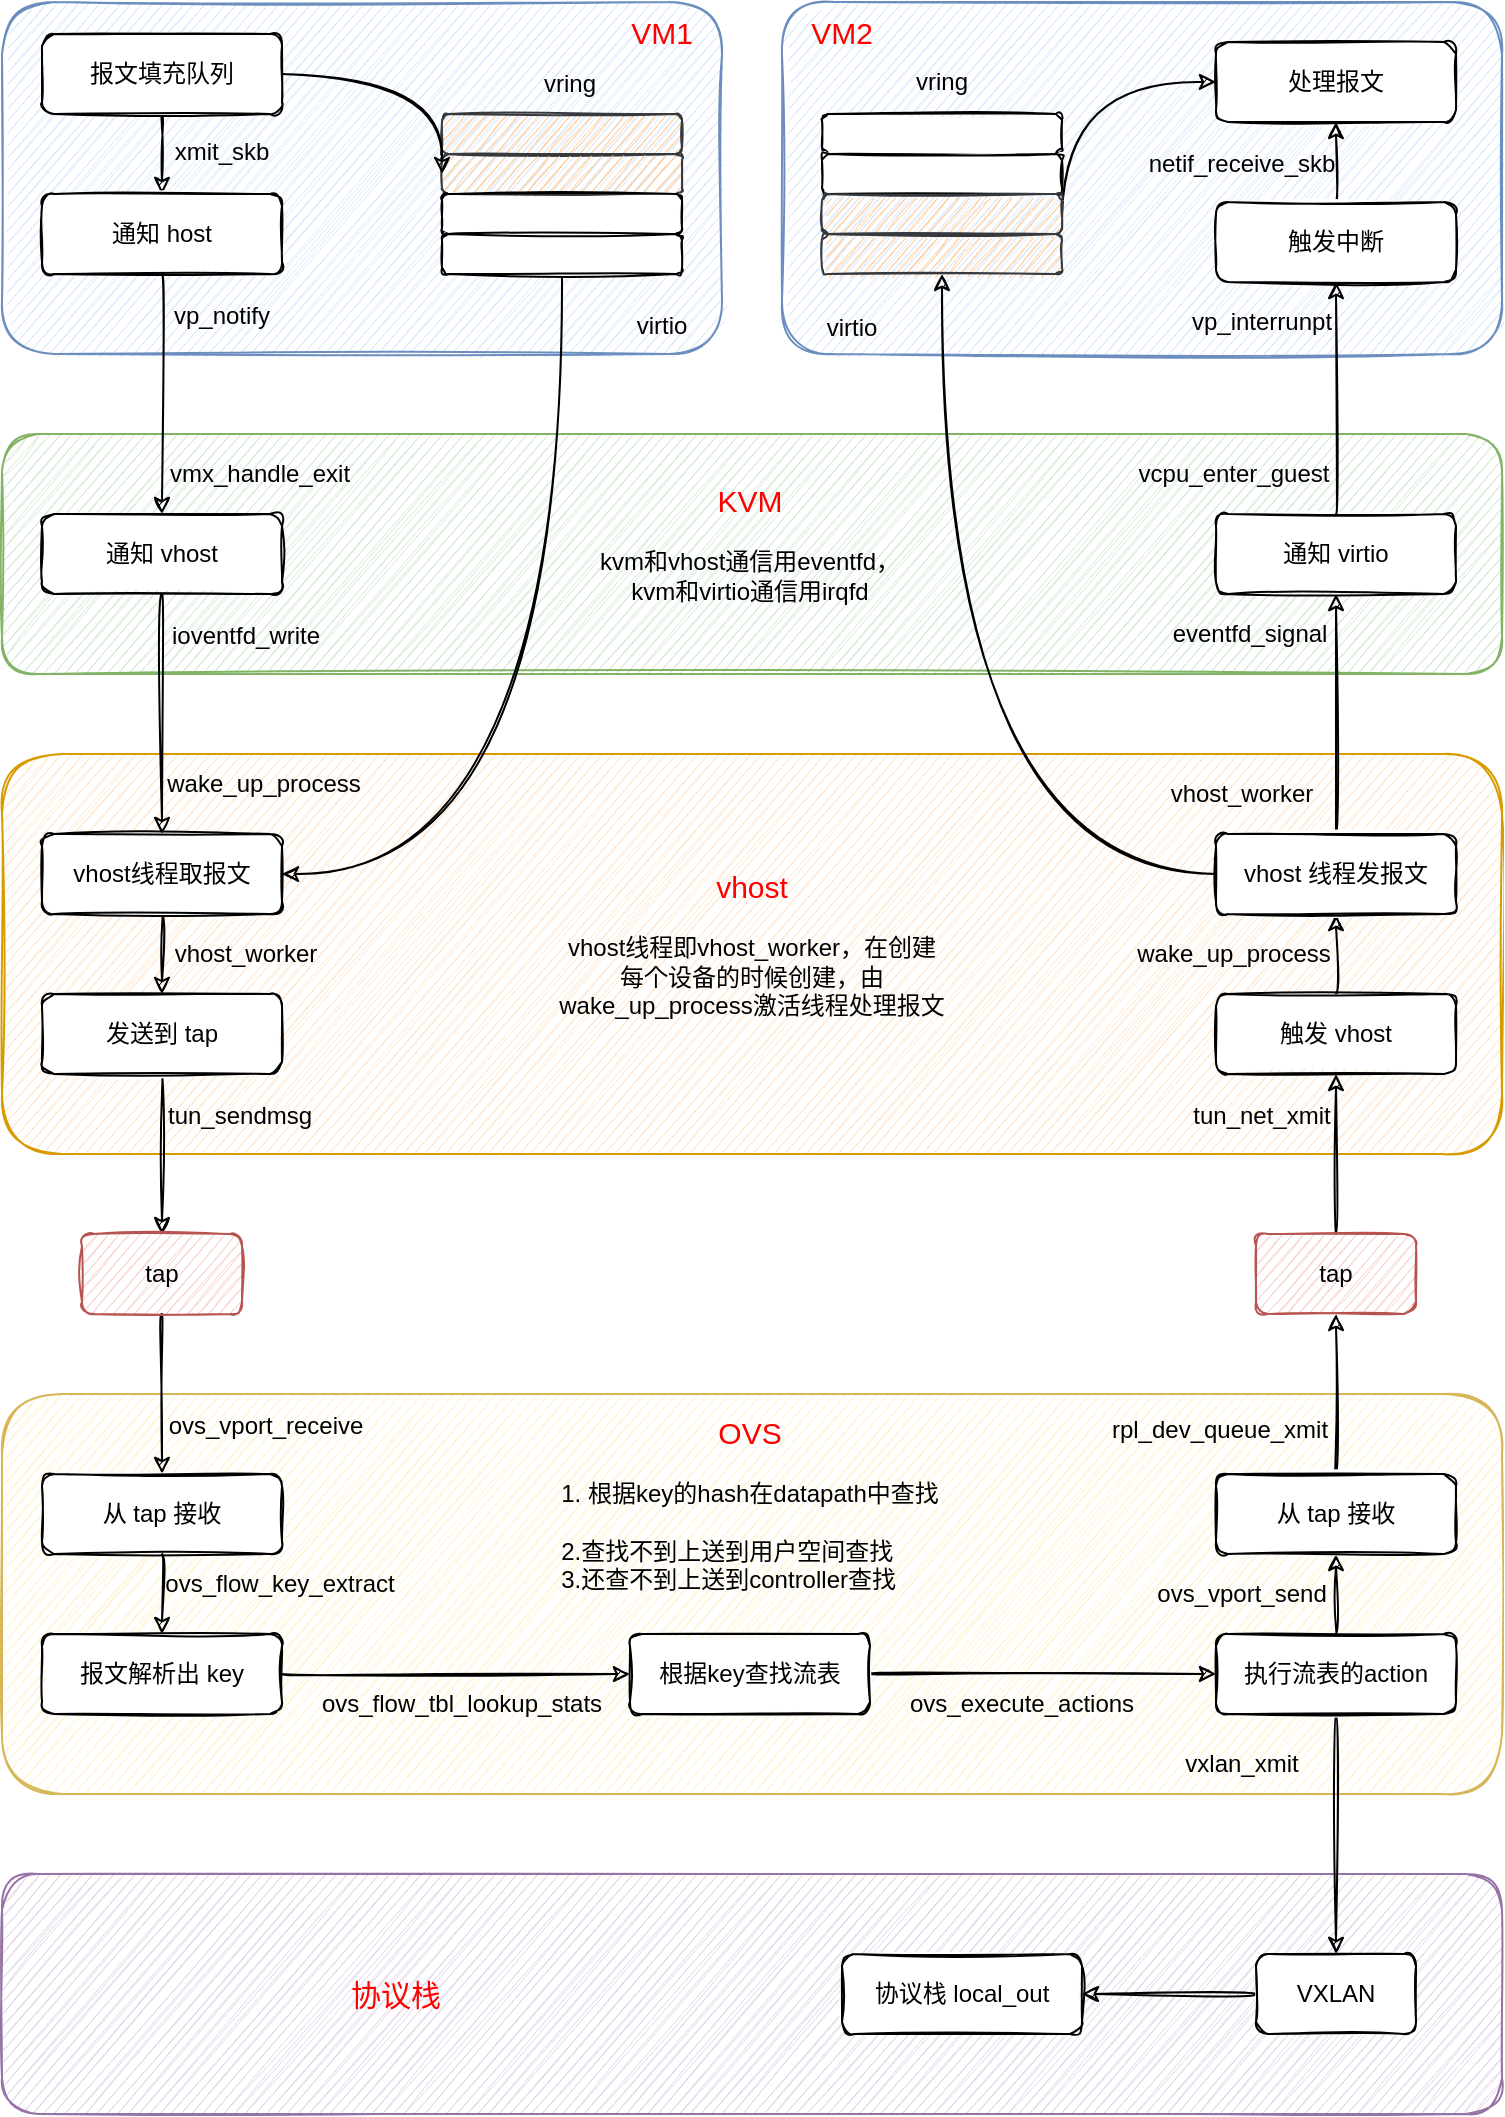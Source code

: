<mxfile version="15.9.4" type="github">
  <diagram id="g8te5oPi9ZXhJIPehppG" name="Page-1">
    <mxGraphModel dx="1422" dy="762" grid="1" gridSize="10" guides="1" tooltips="1" connect="1" arrows="1" fold="1" page="1" pageScale="1" pageWidth="827" pageHeight="1169" math="0" shadow="0">
      <root>
        <mxCell id="0" />
        <mxCell id="1" parent="0" />
        <mxCell id="GQ-dvTlJsdlPZqajyjdu-95" value="" style="rounded=1;whiteSpace=wrap;html=1;fontSize=15;fillColor=#e1d5e7;strokeColor=#9673a6;sketch=1;" parent="1" vertex="1">
          <mxGeometry x="100" y="1480" width="750" height="120" as="geometry" />
        </mxCell>
        <mxCell id="GQ-dvTlJsdlPZqajyjdu-33" value="" style="rounded=1;whiteSpace=wrap;html=1;fillColor=#fff2cc;strokeColor=#d6b656;sketch=1;" parent="1" vertex="1">
          <mxGeometry x="100" y="1240" width="750" height="200" as="geometry" />
        </mxCell>
        <mxCell id="GQ-dvTlJsdlPZqajyjdu-26" value="" style="rounded=1;whiteSpace=wrap;html=1;fillColor=#ffe6cc;strokeColor=#d79b00;sketch=1;" parent="1" vertex="1">
          <mxGeometry x="100" y="920" width="750" height="200" as="geometry" />
        </mxCell>
        <mxCell id="GQ-dvTlJsdlPZqajyjdu-16" value="" style="rounded=1;whiteSpace=wrap;html=1;fillColor=#d5e8d4;strokeColor=#82b366;sketch=1;" parent="1" vertex="1">
          <mxGeometry x="100" y="760" width="750" height="120" as="geometry" />
        </mxCell>
        <mxCell id="GQ-dvTlJsdlPZqajyjdu-11" value="" style="rounded=1;whiteSpace=wrap;html=1;fillColor=#dae8fc;strokeColor=#6c8ebf;sketch=1;" parent="1" vertex="1">
          <mxGeometry x="100" y="544" width="360" height="176" as="geometry" />
        </mxCell>
        <mxCell id="GQ-dvTlJsdlPZqajyjdu-4" style="edgeStyle=orthogonalEdgeStyle;rounded=1;orthogonalLoop=1;jettySize=auto;html=1;exitX=0.5;exitY=1;exitDx=0;exitDy=0;sketch=1;curved=1;" parent="1" source="GQ-dvTlJsdlPZqajyjdu-2" target="GQ-dvTlJsdlPZqajyjdu-3" edge="1">
          <mxGeometry relative="1" as="geometry" />
        </mxCell>
        <mxCell id="GQ-dvTlJsdlPZqajyjdu-2" value="报文填充队列" style="rounded=1;whiteSpace=wrap;html=1;sketch=1;" parent="1" vertex="1">
          <mxGeometry x="120" y="560" width="120" height="40" as="geometry" />
        </mxCell>
        <mxCell id="GQ-dvTlJsdlPZqajyjdu-21" style="edgeStyle=none;rounded=1;orthogonalLoop=1;jettySize=auto;html=1;exitX=0.5;exitY=1;exitDx=0;exitDy=0;sketch=1;curved=1;" parent="1" source="GQ-dvTlJsdlPZqajyjdu-3" target="GQ-dvTlJsdlPZqajyjdu-13" edge="1">
          <mxGeometry relative="1" as="geometry" />
        </mxCell>
        <mxCell id="GQ-dvTlJsdlPZqajyjdu-3" value="通知 host" style="rounded=1;whiteSpace=wrap;html=1;sketch=1;" parent="1" vertex="1">
          <mxGeometry x="120" y="640" width="120" height="40" as="geometry" />
        </mxCell>
        <mxCell id="GQ-dvTlJsdlPZqajyjdu-5" value="xmit_skb" style="text;html=1;strokeColor=none;fillColor=none;align=center;verticalAlign=middle;whiteSpace=wrap;rounded=1;sketch=1;" parent="1" vertex="1">
          <mxGeometry x="180" y="604" width="60" height="30" as="geometry" />
        </mxCell>
        <mxCell id="GQ-dvTlJsdlPZqajyjdu-7" value="" style="rounded=1;whiteSpace=wrap;html=1;fillColor=#ffcc99;strokeColor=#36393d;sketch=1;" parent="1" vertex="1">
          <mxGeometry x="320" y="600" width="120" height="20" as="geometry" />
        </mxCell>
        <mxCell id="GQ-dvTlJsdlPZqajyjdu-8" value="" style="rounded=1;whiteSpace=wrap;html=1;fillColor=#ffcc99;strokeColor=#36393d;sketch=1;" parent="1" vertex="1">
          <mxGeometry x="320" y="620" width="120" height="20" as="geometry" />
        </mxCell>
        <mxCell id="GQ-dvTlJsdlPZqajyjdu-9" value="" style="rounded=1;whiteSpace=wrap;html=1;sketch=1;" parent="1" vertex="1">
          <mxGeometry x="320" y="640" width="120" height="20" as="geometry" />
        </mxCell>
        <mxCell id="GQ-dvTlJsdlPZqajyjdu-85" style="edgeStyle=orthogonalEdgeStyle;rounded=1;orthogonalLoop=1;jettySize=auto;html=1;exitX=0.5;exitY=1;exitDx=0;exitDy=0;entryX=1;entryY=0.5;entryDx=0;entryDy=0;fontSize=12;sketch=1;curved=1;" parent="1" source="GQ-dvTlJsdlPZqajyjdu-10" target="GQ-dvTlJsdlPZqajyjdu-14" edge="1">
          <mxGeometry relative="1" as="geometry" />
        </mxCell>
        <mxCell id="GQ-dvTlJsdlPZqajyjdu-10" value="" style="rounded=1;whiteSpace=wrap;html=1;sketch=1;" parent="1" vertex="1">
          <mxGeometry x="320" y="660" width="120" height="20" as="geometry" />
        </mxCell>
        <mxCell id="GQ-dvTlJsdlPZqajyjdu-24" style="edgeStyle=none;rounded=1;orthogonalLoop=1;jettySize=auto;html=1;exitX=0.5;exitY=1;exitDx=0;exitDy=0;sketch=1;curved=1;" parent="1" source="GQ-dvTlJsdlPZqajyjdu-13" target="GQ-dvTlJsdlPZqajyjdu-14" edge="1">
          <mxGeometry relative="1" as="geometry" />
        </mxCell>
        <mxCell id="GQ-dvTlJsdlPZqajyjdu-13" value="通知 vhost" style="rounded=1;whiteSpace=wrap;html=1;sketch=1;" parent="1" vertex="1">
          <mxGeometry x="120" y="800" width="120" height="40" as="geometry" />
        </mxCell>
        <mxCell id="GQ-dvTlJsdlPZqajyjdu-25" value="" style="edgeStyle=none;rounded=1;orthogonalLoop=1;jettySize=auto;html=1;sketch=1;curved=1;" parent="1" source="GQ-dvTlJsdlPZqajyjdu-14" target="GQ-dvTlJsdlPZqajyjdu-15" edge="1">
          <mxGeometry relative="1" as="geometry" />
        </mxCell>
        <mxCell id="GQ-dvTlJsdlPZqajyjdu-14" value="vhost线程取报文" style="rounded=1;whiteSpace=wrap;html=1;sketch=1;" parent="1" vertex="1">
          <mxGeometry x="120" y="960" width="120" height="40" as="geometry" />
        </mxCell>
        <mxCell id="GQ-dvTlJsdlPZqajyjdu-32" style="edgeStyle=none;rounded=1;orthogonalLoop=1;jettySize=auto;html=1;exitX=0.5;exitY=1;exitDx=0;exitDy=0;entryX=0.5;entryY=0;entryDx=0;entryDy=0;sketch=1;curved=1;" parent="1" source="GQ-dvTlJsdlPZqajyjdu-15" target="GQ-dvTlJsdlPZqajyjdu-30" edge="1">
          <mxGeometry relative="1" as="geometry" />
        </mxCell>
        <mxCell id="GQ-dvTlJsdlPZqajyjdu-15" value="发送到 tap" style="rounded=1;whiteSpace=wrap;html=1;sketch=1;" parent="1" vertex="1">
          <mxGeometry x="120" y="1040" width="120" height="40" as="geometry" />
        </mxCell>
        <mxCell id="GQ-dvTlJsdlPZqajyjdu-18" value="vp_notify" style="text;html=1;strokeColor=none;fillColor=none;align=center;verticalAlign=middle;whiteSpace=wrap;rounded=1;sketch=1;" parent="1" vertex="1">
          <mxGeometry x="180" y="686" width="60" height="30" as="geometry" />
        </mxCell>
        <mxCell id="GQ-dvTlJsdlPZqajyjdu-22" value="vmx_handle_exit" style="text;html=1;strokeColor=none;fillColor=none;align=center;verticalAlign=middle;whiteSpace=wrap;rounded=1;sketch=1;" parent="1" vertex="1">
          <mxGeometry x="199" y="765" width="60" height="30" as="geometry" />
        </mxCell>
        <mxCell id="GQ-dvTlJsdlPZqajyjdu-27" value="ioventfd_write" style="text;html=1;strokeColor=none;fillColor=none;align=center;verticalAlign=middle;whiteSpace=wrap;rounded=1;sketch=1;" parent="1" vertex="1">
          <mxGeometry x="192" y="846" width="60" height="30" as="geometry" />
        </mxCell>
        <mxCell id="GQ-dvTlJsdlPZqajyjdu-28" value="wake_up_process" style="text;html=1;strokeColor=none;fillColor=none;align=center;verticalAlign=middle;whiteSpace=wrap;rounded=1;sketch=1;" parent="1" vertex="1">
          <mxGeometry x="201" y="920" width="60" height="30" as="geometry" />
        </mxCell>
        <mxCell id="GQ-dvTlJsdlPZqajyjdu-29" value="vhost_worker" style="text;html=1;strokeColor=none;fillColor=none;align=center;verticalAlign=middle;whiteSpace=wrap;rounded=1;sketch=1;" parent="1" vertex="1">
          <mxGeometry x="192" y="1005" width="60" height="30" as="geometry" />
        </mxCell>
        <mxCell id="GQ-dvTlJsdlPZqajyjdu-34" style="edgeStyle=none;rounded=1;orthogonalLoop=1;jettySize=auto;html=1;exitX=0.5;exitY=1;exitDx=0;exitDy=0;sketch=1;curved=1;" parent="1" source="GQ-dvTlJsdlPZqajyjdu-30" target="GQ-dvTlJsdlPZqajyjdu-31" edge="1">
          <mxGeometry relative="1" as="geometry" />
        </mxCell>
        <mxCell id="GQ-dvTlJsdlPZqajyjdu-30" value="tap" style="rounded=1;whiteSpace=wrap;html=1;fillColor=#f8cecc;strokeColor=#b85450;sketch=1;" parent="1" vertex="1">
          <mxGeometry x="140" y="1160" width="80" height="40" as="geometry" />
        </mxCell>
        <mxCell id="GQ-dvTlJsdlPZqajyjdu-38" style="edgeStyle=none;rounded=1;orthogonalLoop=1;jettySize=auto;html=1;exitX=0.5;exitY=1;exitDx=0;exitDy=0;entryX=0.5;entryY=0;entryDx=0;entryDy=0;sketch=1;curved=1;" parent="1" source="GQ-dvTlJsdlPZqajyjdu-31" target="GQ-dvTlJsdlPZqajyjdu-37" edge="1">
          <mxGeometry relative="1" as="geometry" />
        </mxCell>
        <mxCell id="GQ-dvTlJsdlPZqajyjdu-31" value="从 tap 接收" style="rounded=1;whiteSpace=wrap;html=1;sketch=1;" parent="1" vertex="1">
          <mxGeometry x="120" y="1280" width="120" height="40" as="geometry" />
        </mxCell>
        <mxCell id="GQ-dvTlJsdlPZqajyjdu-35" value="tun_sendmsg" style="text;html=1;strokeColor=none;fillColor=none;align=center;verticalAlign=middle;whiteSpace=wrap;rounded=1;sketch=1;" parent="1" vertex="1">
          <mxGeometry x="189" y="1086" width="60" height="30" as="geometry" />
        </mxCell>
        <mxCell id="GQ-dvTlJsdlPZqajyjdu-36" value="ovs_vport_receive" style="text;html=1;strokeColor=none;fillColor=none;align=center;verticalAlign=middle;whiteSpace=wrap;rounded=1;sketch=1;" parent="1" vertex="1">
          <mxGeometry x="202" y="1241" width="60" height="30" as="geometry" />
        </mxCell>
        <mxCell id="GQ-dvTlJsdlPZqajyjdu-43" style="edgeStyle=none;rounded=1;orthogonalLoop=1;jettySize=auto;html=1;exitX=1;exitY=0.5;exitDx=0;exitDy=0;entryX=0;entryY=0.5;entryDx=0;entryDy=0;fontSize=12;sketch=1;curved=1;" parent="1" source="GQ-dvTlJsdlPZqajyjdu-37" target="GQ-dvTlJsdlPZqajyjdu-42" edge="1">
          <mxGeometry relative="1" as="geometry" />
        </mxCell>
        <mxCell id="GQ-dvTlJsdlPZqajyjdu-37" value="报文解析出 key" style="rounded=1;whiteSpace=wrap;html=1;sketch=1;" parent="1" vertex="1">
          <mxGeometry x="120" y="1360" width="120" height="40" as="geometry" />
        </mxCell>
        <mxCell id="GQ-dvTlJsdlPZqajyjdu-39" value="ovs_flow_key_extract" style="text;html=1;strokeColor=none;fillColor=none;align=center;verticalAlign=middle;whiteSpace=wrap;rounded=1;sketch=1;" parent="1" vertex="1">
          <mxGeometry x="209" y="1320" width="60" height="30" as="geometry" />
        </mxCell>
        <mxCell id="GQ-dvTlJsdlPZqajyjdu-40" value="&lt;font style=&quot;font-size: 15px&quot; color=&quot;#ff0000&quot;&gt;VM1&lt;/font&gt;" style="text;html=1;strokeColor=none;fillColor=none;align=center;verticalAlign=middle;whiteSpace=wrap;rounded=1;sketch=1;" parent="1" vertex="1">
          <mxGeometry x="400" y="544" width="60" height="30" as="geometry" />
        </mxCell>
        <mxCell id="GQ-dvTlJsdlPZqajyjdu-41" value="&lt;font style=&quot;font-size: 12px&quot;&gt;virtio&lt;/font&gt;" style="text;html=1;strokeColor=none;fillColor=none;align=center;verticalAlign=middle;whiteSpace=wrap;rounded=1;fontSize=15;sketch=1;" parent="1" vertex="1">
          <mxGeometry x="400" y="689" width="60" height="30" as="geometry" />
        </mxCell>
        <mxCell id="GQ-dvTlJsdlPZqajyjdu-46" style="edgeStyle=none;rounded=1;orthogonalLoop=1;jettySize=auto;html=1;exitX=1;exitY=0.5;exitDx=0;exitDy=0;entryX=0;entryY=0.5;entryDx=0;entryDy=0;fontSize=12;sketch=1;curved=1;" parent="1" source="GQ-dvTlJsdlPZqajyjdu-42" target="GQ-dvTlJsdlPZqajyjdu-45" edge="1">
          <mxGeometry relative="1" as="geometry" />
        </mxCell>
        <mxCell id="GQ-dvTlJsdlPZqajyjdu-42" value="根据key查找流表" style="rounded=1;whiteSpace=wrap;html=1;sketch=1;" parent="1" vertex="1">
          <mxGeometry x="414" y="1360" width="120" height="40" as="geometry" />
        </mxCell>
        <mxCell id="GQ-dvTlJsdlPZqajyjdu-44" value="ovs_flow_tbl_lookup_stats" style="text;html=1;strokeColor=none;fillColor=none;align=center;verticalAlign=middle;whiteSpace=wrap;rounded=1;fontSize=12;sketch=1;" parent="1" vertex="1">
          <mxGeometry x="300" y="1380" width="60" height="30" as="geometry" />
        </mxCell>
        <mxCell id="GQ-dvTlJsdlPZqajyjdu-49" style="edgeStyle=none;rounded=1;orthogonalLoop=1;jettySize=auto;html=1;exitX=0.5;exitY=0;exitDx=0;exitDy=0;entryX=0.5;entryY=1;entryDx=0;entryDy=0;fontSize=12;sketch=1;curved=1;" parent="1" source="GQ-dvTlJsdlPZqajyjdu-45" target="GQ-dvTlJsdlPZqajyjdu-48" edge="1">
          <mxGeometry relative="1" as="geometry" />
        </mxCell>
        <mxCell id="GQ-dvTlJsdlPZqajyjdu-92" style="rounded=1;orthogonalLoop=1;jettySize=auto;html=1;exitX=0.5;exitY=1;exitDx=0;exitDy=0;entryX=0.5;entryY=0;entryDx=0;entryDy=0;fontSize=15;fontColor=#FF0000;sketch=1;curved=1;" parent="1" source="GQ-dvTlJsdlPZqajyjdu-45" target="GQ-dvTlJsdlPZqajyjdu-91" edge="1">
          <mxGeometry relative="1" as="geometry" />
        </mxCell>
        <mxCell id="GQ-dvTlJsdlPZqajyjdu-45" value="执行流表的action" style="rounded=1;whiteSpace=wrap;html=1;sketch=1;" parent="1" vertex="1">
          <mxGeometry x="707" y="1360" width="120" height="40" as="geometry" />
        </mxCell>
        <mxCell id="GQ-dvTlJsdlPZqajyjdu-47" value="ovs_execute_actions" style="text;html=1;strokeColor=none;fillColor=none;align=center;verticalAlign=middle;whiteSpace=wrap;rounded=1;fontSize=12;sketch=1;" parent="1" vertex="1">
          <mxGeometry x="580" y="1380" width="60" height="30" as="geometry" />
        </mxCell>
        <mxCell id="GQ-dvTlJsdlPZqajyjdu-53" style="edgeStyle=none;rounded=1;orthogonalLoop=1;jettySize=auto;html=1;exitX=0.5;exitY=0;exitDx=0;exitDy=0;fontSize=12;sketch=1;curved=1;" parent="1" source="GQ-dvTlJsdlPZqajyjdu-48" target="GQ-dvTlJsdlPZqajyjdu-52" edge="1">
          <mxGeometry relative="1" as="geometry" />
        </mxCell>
        <mxCell id="GQ-dvTlJsdlPZqajyjdu-48" value="从 tap 接收" style="rounded=1;whiteSpace=wrap;html=1;sketch=1;" parent="1" vertex="1">
          <mxGeometry x="707" y="1280" width="120" height="40" as="geometry" />
        </mxCell>
        <mxCell id="GQ-dvTlJsdlPZqajyjdu-50" value="ovs_vport_send" style="text;html=1;strokeColor=none;fillColor=none;align=center;verticalAlign=middle;whiteSpace=wrap;rounded=1;fontSize=12;sketch=1;" parent="1" vertex="1">
          <mxGeometry x="690" y="1325" width="60" height="30" as="geometry" />
        </mxCell>
        <mxCell id="GQ-dvTlJsdlPZqajyjdu-56" style="edgeStyle=none;rounded=1;orthogonalLoop=1;jettySize=auto;html=1;exitX=0.5;exitY=0;exitDx=0;exitDy=0;fontSize=12;sketch=1;curved=1;" parent="1" source="GQ-dvTlJsdlPZqajyjdu-52" target="GQ-dvTlJsdlPZqajyjdu-55" edge="1">
          <mxGeometry relative="1" as="geometry" />
        </mxCell>
        <mxCell id="GQ-dvTlJsdlPZqajyjdu-52" value="tap" style="rounded=1;whiteSpace=wrap;html=1;fillColor=#f8cecc;strokeColor=#b85450;sketch=1;" parent="1" vertex="1">
          <mxGeometry x="727" y="1160" width="80" height="40" as="geometry" />
        </mxCell>
        <mxCell id="GQ-dvTlJsdlPZqajyjdu-54" value="rpl_dev_queue_xmit" style="text;html=1;strokeColor=none;fillColor=none;align=center;verticalAlign=middle;whiteSpace=wrap;rounded=1;fontSize=12;sketch=1;" parent="1" vertex="1">
          <mxGeometry x="679" y="1243" width="60" height="30" as="geometry" />
        </mxCell>
        <mxCell id="GQ-dvTlJsdlPZqajyjdu-58" style="edgeStyle=none;rounded=1;orthogonalLoop=1;jettySize=auto;html=1;exitX=0.5;exitY=0;exitDx=0;exitDy=0;entryX=0.5;entryY=1;entryDx=0;entryDy=0;fontSize=12;sketch=1;curved=1;" parent="1" source="GQ-dvTlJsdlPZqajyjdu-55" target="GQ-dvTlJsdlPZqajyjdu-57" edge="1">
          <mxGeometry relative="1" as="geometry" />
        </mxCell>
        <mxCell id="GQ-dvTlJsdlPZqajyjdu-55" value="触发 vhost" style="rounded=1;whiteSpace=wrap;html=1;sketch=1;" parent="1" vertex="1">
          <mxGeometry x="707" y="1040" width="120" height="40" as="geometry" />
        </mxCell>
        <mxCell id="GQ-dvTlJsdlPZqajyjdu-62" style="edgeStyle=none;rounded=1;orthogonalLoop=1;jettySize=auto;html=1;exitX=0.5;exitY=0;exitDx=0;exitDy=0;fontSize=12;sketch=1;curved=1;" parent="1" source="GQ-dvTlJsdlPZqajyjdu-57" target="GQ-dvTlJsdlPZqajyjdu-61" edge="1">
          <mxGeometry relative="1" as="geometry" />
        </mxCell>
        <mxCell id="GQ-dvTlJsdlPZqajyjdu-57" value="vhost 线程发报文" style="rounded=1;whiteSpace=wrap;html=1;sketch=1;" parent="1" vertex="1">
          <mxGeometry x="707" y="960" width="120" height="40" as="geometry" />
        </mxCell>
        <mxCell id="GQ-dvTlJsdlPZqajyjdu-59" value="tun_net_xmit" style="text;html=1;strokeColor=none;fillColor=none;align=center;verticalAlign=middle;whiteSpace=wrap;rounded=1;fontSize=12;sketch=1;" parent="1" vertex="1">
          <mxGeometry x="700" y="1086" width="60" height="30" as="geometry" />
        </mxCell>
        <mxCell id="GQ-dvTlJsdlPZqajyjdu-60" value="wake_up_process" style="text;html=1;strokeColor=none;fillColor=none;align=center;verticalAlign=middle;whiteSpace=wrap;rounded=1;fontSize=12;sketch=1;" parent="1" vertex="1">
          <mxGeometry x="686" y="1005" width="60" height="30" as="geometry" />
        </mxCell>
        <mxCell id="GQ-dvTlJsdlPZqajyjdu-61" value="通知 virtio" style="rounded=1;whiteSpace=wrap;html=1;sketch=1;" parent="1" vertex="1">
          <mxGeometry x="707" y="800" width="120" height="40" as="geometry" />
        </mxCell>
        <mxCell id="GQ-dvTlJsdlPZqajyjdu-63" value="vhost_worker" style="text;html=1;strokeColor=none;fillColor=none;align=center;verticalAlign=middle;whiteSpace=wrap;rounded=1;fontSize=12;sketch=1;" parent="1" vertex="1">
          <mxGeometry x="690" y="925" width="60" height="30" as="geometry" />
        </mxCell>
        <mxCell id="GQ-dvTlJsdlPZqajyjdu-64" value="eventfd_signal" style="text;html=1;strokeColor=none;fillColor=none;align=center;verticalAlign=middle;whiteSpace=wrap;rounded=1;fontSize=12;sketch=1;" parent="1" vertex="1">
          <mxGeometry x="694" y="845" width="60" height="30" as="geometry" />
        </mxCell>
        <mxCell id="GQ-dvTlJsdlPZqajyjdu-66" value="" style="rounded=1;whiteSpace=wrap;html=1;fillColor=#dae8fc;strokeColor=#6c8ebf;sketch=1;" parent="1" vertex="1">
          <mxGeometry x="490" y="544" width="360" height="176" as="geometry" />
        </mxCell>
        <mxCell id="GQ-dvTlJsdlPZqajyjdu-69" value="处理报文" style="rounded=1;whiteSpace=wrap;html=1;sketch=1;" parent="1" vertex="1">
          <mxGeometry x="707" y="564" width="120" height="40" as="geometry" />
        </mxCell>
        <mxCell id="GQ-dvTlJsdlPZqajyjdu-81" style="edgeStyle=none;rounded=1;orthogonalLoop=1;jettySize=auto;html=1;exitX=0.5;exitY=0;exitDx=0;exitDy=0;fontSize=12;sketch=1;curved=1;" parent="1" source="GQ-dvTlJsdlPZqajyjdu-70" target="GQ-dvTlJsdlPZqajyjdu-69" edge="1">
          <mxGeometry relative="1" as="geometry" />
        </mxCell>
        <mxCell id="GQ-dvTlJsdlPZqajyjdu-70" value="触发中断" style="rounded=1;whiteSpace=wrap;html=1;sketch=1;" parent="1" vertex="1">
          <mxGeometry x="707" y="644" width="120" height="40" as="geometry" />
        </mxCell>
        <mxCell id="GQ-dvTlJsdlPZqajyjdu-71" value="netif_receive_skb" style="text;html=1;strokeColor=none;fillColor=none;align=center;verticalAlign=middle;whiteSpace=wrap;rounded=1;sketch=1;" parent="1" vertex="1">
          <mxGeometry x="690" y="610" width="60" height="30" as="geometry" />
        </mxCell>
        <mxCell id="GQ-dvTlJsdlPZqajyjdu-72" value="" style="rounded=1;whiteSpace=wrap;html=1;sketch=1;" parent="1" vertex="1">
          <mxGeometry x="510" y="600" width="120" height="20" as="geometry" />
        </mxCell>
        <mxCell id="GQ-dvTlJsdlPZqajyjdu-73" value="" style="rounded=1;whiteSpace=wrap;html=1;sketch=1;" parent="1" vertex="1">
          <mxGeometry x="510" y="620" width="120" height="20" as="geometry" />
        </mxCell>
        <mxCell id="GQ-dvTlJsdlPZqajyjdu-84" style="edgeStyle=orthogonalEdgeStyle;rounded=1;orthogonalLoop=1;jettySize=auto;html=1;exitX=1;exitY=0.5;exitDx=0;exitDy=0;entryX=0;entryY=0.5;entryDx=0;entryDy=0;fontSize=12;sketch=1;curved=1;" parent="1" source="GQ-dvTlJsdlPZqajyjdu-74" target="GQ-dvTlJsdlPZqajyjdu-69" edge="1">
          <mxGeometry relative="1" as="geometry">
            <Array as="points">
              <mxPoint x="630" y="584" />
            </Array>
          </mxGeometry>
        </mxCell>
        <mxCell id="GQ-dvTlJsdlPZqajyjdu-74" value="" style="rounded=1;whiteSpace=wrap;html=1;fillColor=#ffcc99;strokeColor=#36393d;sketch=1;" parent="1" vertex="1">
          <mxGeometry x="510" y="640" width="120" height="20" as="geometry" />
        </mxCell>
        <mxCell id="GQ-dvTlJsdlPZqajyjdu-75" value="" style="rounded=1;whiteSpace=wrap;html=1;fillColor=#ffcc99;strokeColor=#36393d;sketch=1;" parent="1" vertex="1">
          <mxGeometry x="510" y="660" width="120" height="20" as="geometry" />
        </mxCell>
        <mxCell id="GQ-dvTlJsdlPZqajyjdu-76" value="vp_interrunpt" style="text;html=1;strokeColor=none;fillColor=none;align=center;verticalAlign=middle;whiteSpace=wrap;rounded=1;sketch=1;" parent="1" vertex="1">
          <mxGeometry x="700" y="689" width="60" height="30" as="geometry" />
        </mxCell>
        <mxCell id="GQ-dvTlJsdlPZqajyjdu-77" value="&lt;font style=&quot;font-size: 15px&quot; color=&quot;#ff0000&quot;&gt;VM2&lt;/font&gt;" style="text;html=1;strokeColor=none;fillColor=none;align=center;verticalAlign=middle;whiteSpace=wrap;rounded=1;sketch=1;" parent="1" vertex="1">
          <mxGeometry x="490" y="544" width="60" height="30" as="geometry" />
        </mxCell>
        <mxCell id="GQ-dvTlJsdlPZqajyjdu-78" value="&lt;font style=&quot;font-size: 12px&quot;&gt;virtio&lt;/font&gt;" style="text;html=1;strokeColor=none;fillColor=none;align=center;verticalAlign=middle;whiteSpace=wrap;rounded=1;fontSize=15;sketch=1;" parent="1" vertex="1">
          <mxGeometry x="500" y="690" width="50" height="30" as="geometry" />
        </mxCell>
        <mxCell id="GQ-dvTlJsdlPZqajyjdu-79" style="rounded=1;orthogonalLoop=1;jettySize=auto;html=1;exitX=0.5;exitY=0;exitDx=0;exitDy=0;fontSize=12;sketch=1;curved=1;" parent="1" source="GQ-dvTlJsdlPZqajyjdu-61" target="GQ-dvTlJsdlPZqajyjdu-70" edge="1">
          <mxGeometry relative="1" as="geometry" />
        </mxCell>
        <mxCell id="GQ-dvTlJsdlPZqajyjdu-80" value="vcpu_enter_guest" style="text;html=1;strokeColor=none;fillColor=none;align=center;verticalAlign=middle;whiteSpace=wrap;rounded=1;fontSize=12;sketch=1;" parent="1" vertex="1">
          <mxGeometry x="686" y="765" width="60" height="30" as="geometry" />
        </mxCell>
        <mxCell id="GQ-dvTlJsdlPZqajyjdu-82" style="edgeStyle=orthogonalEdgeStyle;rounded=1;orthogonalLoop=1;jettySize=auto;html=1;exitX=0;exitY=0.5;exitDx=0;exitDy=0;entryX=0.5;entryY=1;entryDx=0;entryDy=0;fontSize=12;sketch=1;curved=1;" parent="1" source="GQ-dvTlJsdlPZqajyjdu-57" target="GQ-dvTlJsdlPZqajyjdu-75" edge="1">
          <mxGeometry relative="1" as="geometry" />
        </mxCell>
        <mxCell id="GQ-dvTlJsdlPZqajyjdu-65" style="edgeStyle=orthogonalEdgeStyle;rounded=1;orthogonalLoop=1;jettySize=auto;html=1;exitX=1;exitY=0.5;exitDx=0;exitDy=0;entryX=0;entryY=0.5;entryDx=0;entryDy=0;fontSize=12;sketch=1;curved=1;" parent="1" source="GQ-dvTlJsdlPZqajyjdu-2" target="GQ-dvTlJsdlPZqajyjdu-8" edge="1">
          <mxGeometry relative="1" as="geometry">
            <Array as="points">
              <mxPoint x="320" y="580" />
            </Array>
          </mxGeometry>
        </mxCell>
        <mxCell id="GQ-dvTlJsdlPZqajyjdu-86" value="vring" style="text;html=1;strokeColor=none;fillColor=none;align=center;verticalAlign=middle;whiteSpace=wrap;rounded=1;fontSize=12;sketch=1;" parent="1" vertex="1">
          <mxGeometry x="354" y="570" width="60" height="30" as="geometry" />
        </mxCell>
        <mxCell id="GQ-dvTlJsdlPZqajyjdu-87" value="vring" style="text;html=1;strokeColor=none;fillColor=none;align=center;verticalAlign=middle;whiteSpace=wrap;rounded=1;fontSize=12;sketch=1;" parent="1" vertex="1">
          <mxGeometry x="540" y="569" width="60" height="30" as="geometry" />
        </mxCell>
        <mxCell id="GQ-dvTlJsdlPZqajyjdu-88" value="&lt;font style=&quot;font-size: 15px&quot;&gt;&lt;font color=&quot;#ff0000&quot;&gt;KVM&lt;/font&gt;&lt;br&gt;&lt;/font&gt;&lt;br&gt;kvm和vhost通信用eventfd，kvm和virtio通信用irqfd" style="text;html=1;strokeColor=none;fillColor=none;align=center;verticalAlign=middle;whiteSpace=wrap;rounded=1;fontSize=12;sketch=1;" parent="1" vertex="1">
          <mxGeometry x="396" y="800" width="156" height="30" as="geometry" />
        </mxCell>
        <mxCell id="GQ-dvTlJsdlPZqajyjdu-89" value="&lt;font style=&quot;font-size: 15px&quot;&gt;&lt;font color=&quot;#ff0000&quot;&gt;vhost&lt;/font&gt;&lt;br&gt;&lt;/font&gt;&lt;br&gt;vhost线程即vhost_worker，在创建每个设备的时候创建，由wake_up_process激活线程处理报文" style="text;html=1;strokeColor=none;fillColor=none;align=center;verticalAlign=middle;whiteSpace=wrap;rounded=1;fontSize=12;sketch=1;" parent="1" vertex="1">
          <mxGeometry x="377" y="1000" width="196" height="30" as="geometry" />
        </mxCell>
        <mxCell id="GQ-dvTlJsdlPZqajyjdu-90" value="&lt;font style=&quot;font-size: 15px&quot;&gt;&lt;font color=&quot;#ff0000&quot;&gt;OVS&lt;/font&gt;&lt;br&gt;&lt;/font&gt;&lt;br&gt;&lt;div style=&quot;text-align: left&quot;&gt;&lt;span&gt;1. 根据key的hash在datapath中查找&lt;/span&gt;&lt;/div&gt;&lt;div style=&quot;text-align: left&quot;&gt;&lt;br&gt;&lt;/div&gt;&lt;div style=&quot;text-align: left&quot;&gt;&lt;span&gt;2.查找不到上送到用户空间查找&lt;/span&gt;&lt;/div&gt;&lt;div style=&quot;text-align: left&quot;&gt;&lt;span&gt;3.还查不到上送到controller查找&lt;/span&gt;&lt;/div&gt;" style="text;html=1;strokeColor=none;fillColor=none;align=center;verticalAlign=middle;whiteSpace=wrap;rounded=1;fontSize=12;sketch=1;" parent="1" vertex="1">
          <mxGeometry x="376" y="1280" width="196" height="30" as="geometry" />
        </mxCell>
        <mxCell id="GQ-dvTlJsdlPZqajyjdu-96" style="edgeStyle=none;rounded=1;orthogonalLoop=1;jettySize=auto;html=1;exitX=0;exitY=0.5;exitDx=0;exitDy=0;entryX=1;entryY=0.5;entryDx=0;entryDy=0;fontSize=15;fontColor=#FF0000;sketch=1;curved=1;" parent="1" source="GQ-dvTlJsdlPZqajyjdu-91" target="GQ-dvTlJsdlPZqajyjdu-94" edge="1">
          <mxGeometry relative="1" as="geometry" />
        </mxCell>
        <mxCell id="GQ-dvTlJsdlPZqajyjdu-91" value="VXLAN" style="rounded=1;whiteSpace=wrap;html=1;sketch=1;" parent="1" vertex="1">
          <mxGeometry x="727" y="1520" width="80" height="40" as="geometry" />
        </mxCell>
        <mxCell id="GQ-dvTlJsdlPZqajyjdu-94" value="协议栈 local_out" style="rounded=1;whiteSpace=wrap;html=1;sketch=1;" parent="1" vertex="1">
          <mxGeometry x="520" y="1520" width="120" height="40" as="geometry" />
        </mxCell>
        <mxCell id="GQ-dvTlJsdlPZqajyjdu-97" value="&lt;font color=&quot;#ff0000&quot;&gt;&lt;span style=&quot;font-size: 15px&quot;&gt;协议栈&lt;/span&gt;&lt;/font&gt;" style="text;html=1;strokeColor=none;fillColor=none;align=center;verticalAlign=middle;whiteSpace=wrap;rounded=1;fontSize=12;sketch=1;" parent="1" vertex="1">
          <mxGeometry x="199" y="1525" width="196" height="30" as="geometry" />
        </mxCell>
        <mxCell id="GQ-dvTlJsdlPZqajyjdu-98" value="vxlan_xmit" style="text;html=1;strokeColor=none;fillColor=none;align=center;verticalAlign=middle;whiteSpace=wrap;rounded=1;fontSize=12;sketch=1;" parent="1" vertex="1">
          <mxGeometry x="690" y="1410" width="60" height="30" as="geometry" />
        </mxCell>
      </root>
    </mxGraphModel>
  </diagram>
</mxfile>
